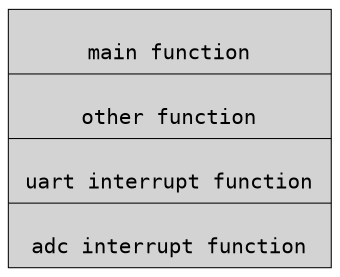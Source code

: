 digraph {
    rankdir=LR
    compound=true
    fontname="Inconsolata, Consolas"
    fontsize=10
    margin="0,0"
    ranksep=0.5
    penwidth=0.5
    
    node [shape=record, fontname="Inconsolata, Consolas", fontsize=10, penwidth=0.5, style=filled, colorscheme=spectral7]
    edge [fontname="Inconsolata, Consolas", fontsize=10, penwidth=0.5]

	memory[label="<main>\nmain function\n|
	              <function>\nother function\n|
	              <uart>\nuart interrupt function\n|
				  <adc>\nadc interrupt function\n"]



}

